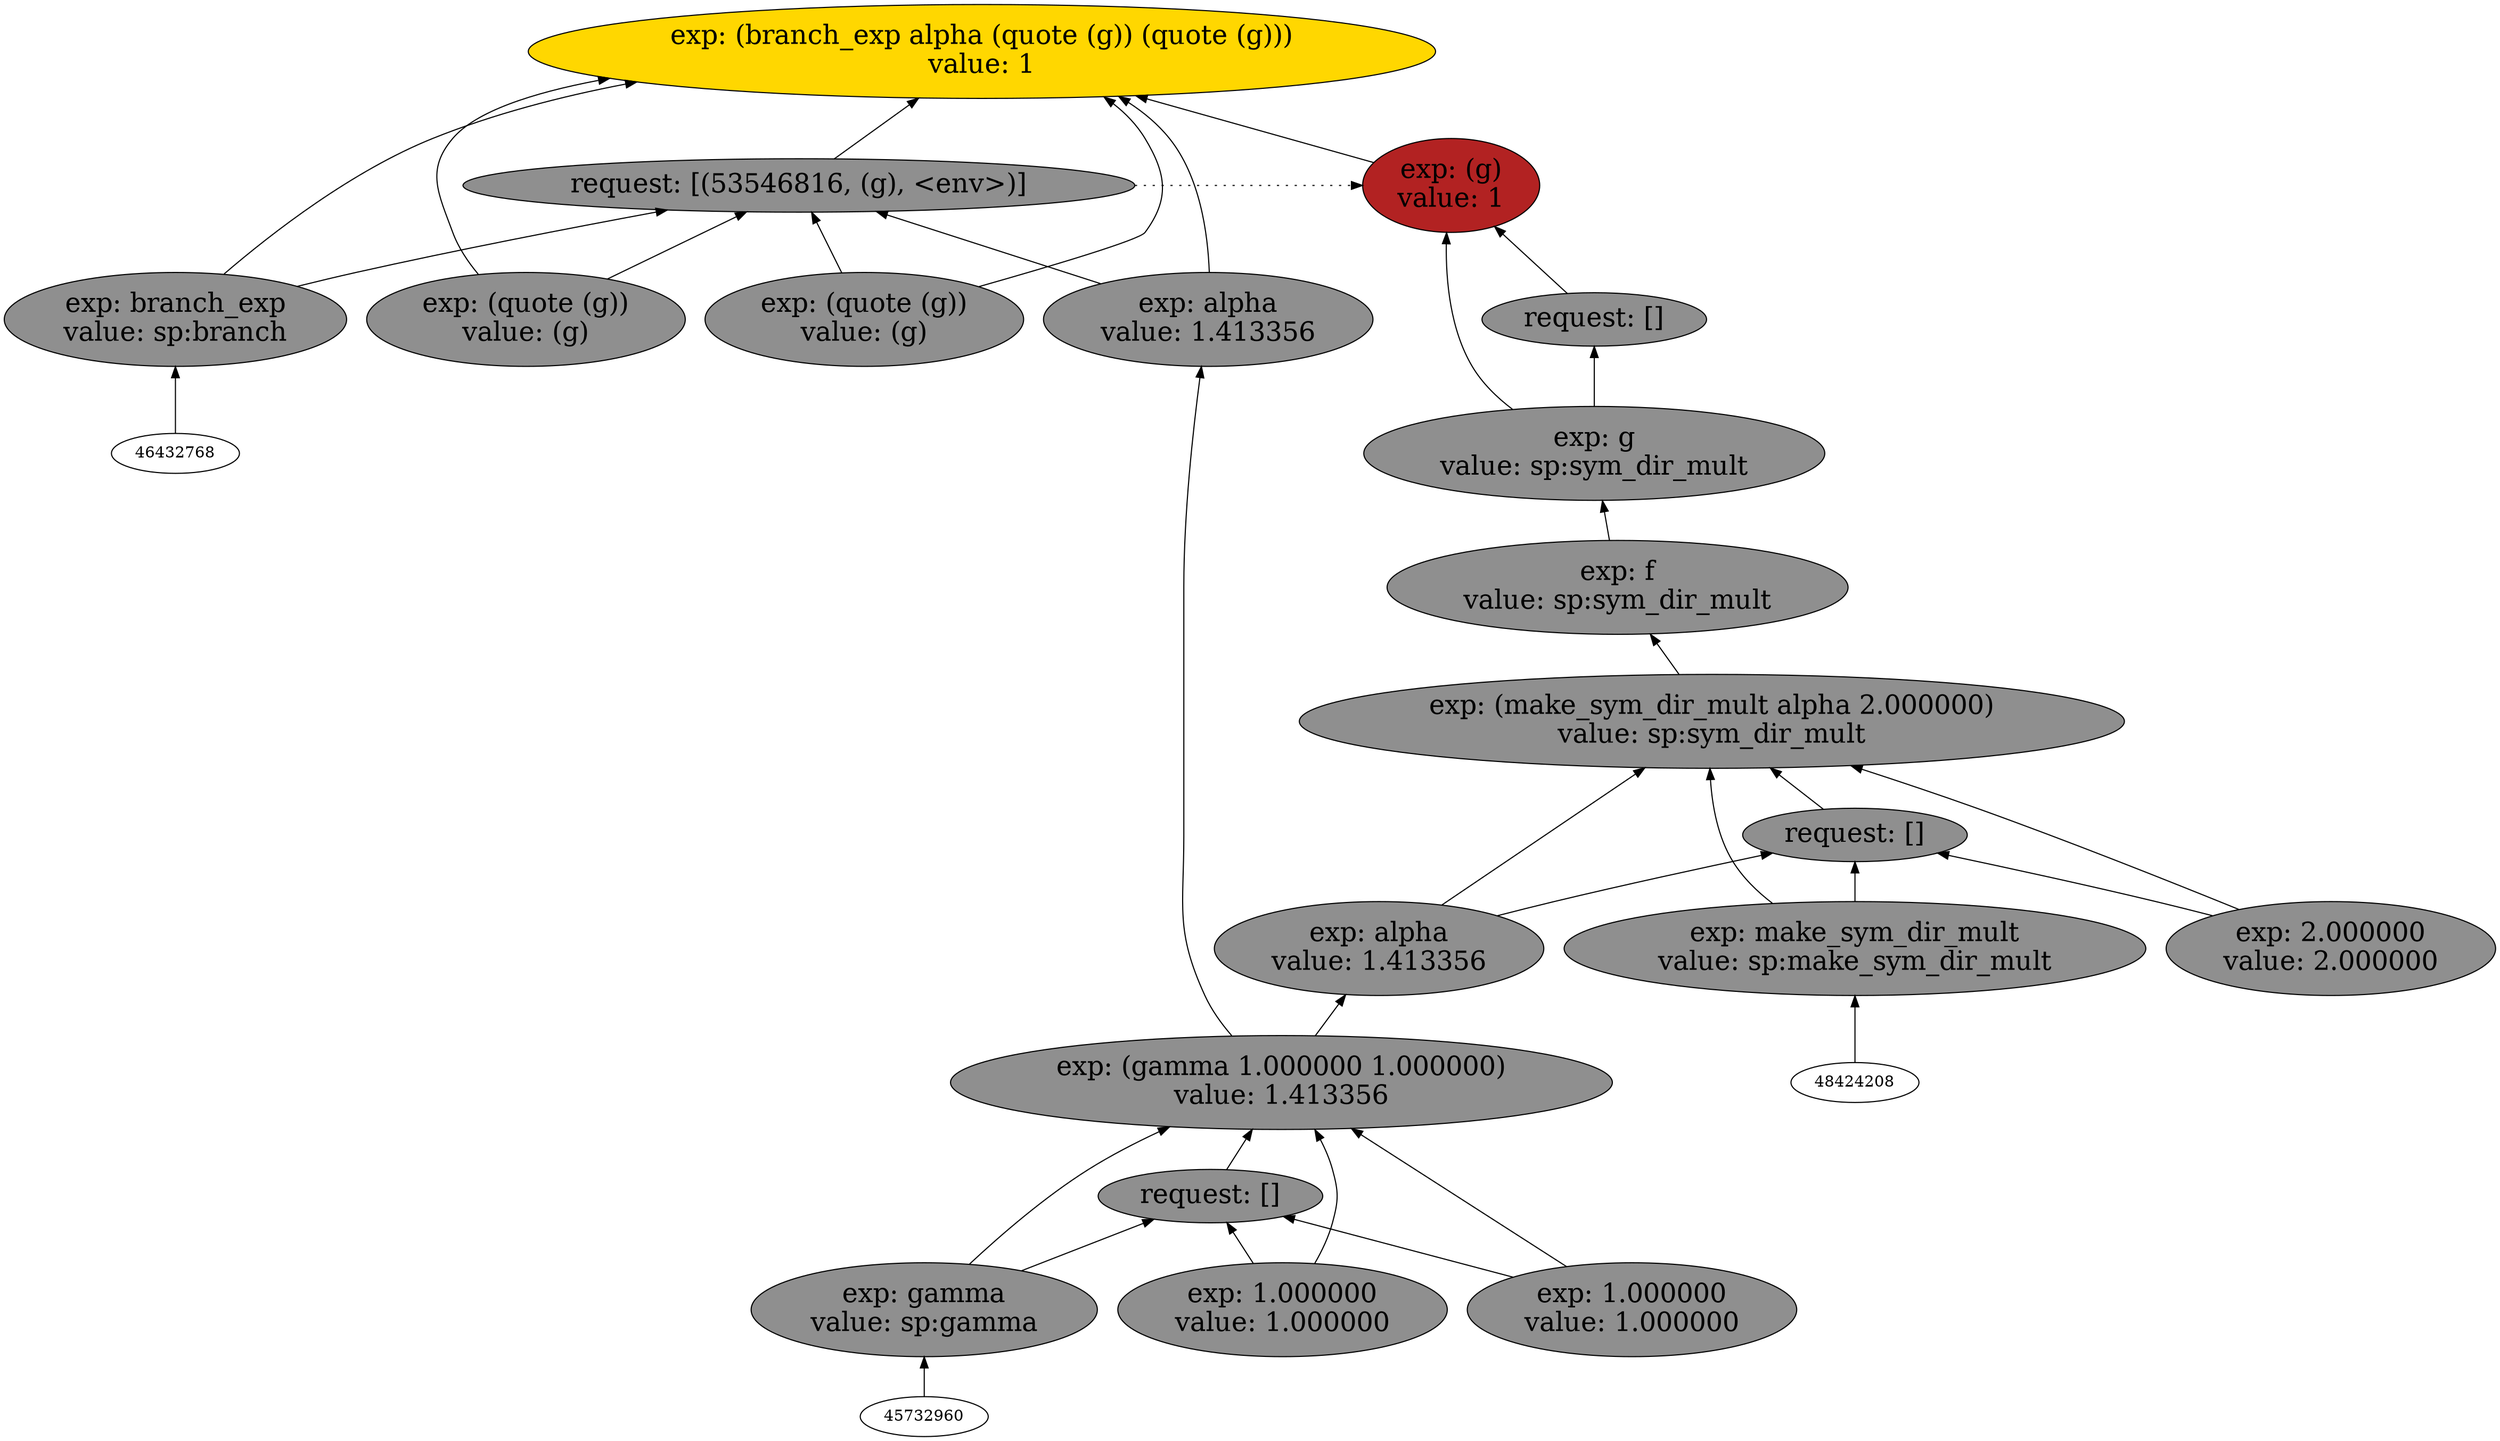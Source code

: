 digraph {
rankdir=BT
fontsize=24
subgraph clster1 {
label="Venture Families"
subgraph clster2 {
label="1"
"52093376"["fillcolor"="grey56" "fontsize"="24" "label"="exp: (gamma 1.000000 1.000000)\nvalue: 1.413356" "shape"="ellipse" "style"="filled" ]
"52055632"["fillcolor"="grey56" "fontsize"="24" "label"="request: []" "shape"="ellipse" "style"="filled" ]
"52544224"["fillcolor"="grey56" "fontsize"="24" "label"="exp: gamma\nvalue: sp:gamma" "shape"="ellipse" "style"="filled" ]
"53241904"["fillcolor"="grey56" "fontsize"="24" "label"="exp: 1.000000\nvalue: 1.000000" "shape"="ellipse" "style"="filled" ]
"51199488"["fillcolor"="grey56" "fontsize"="24" "label"="exp: 1.000000\nvalue: 1.000000" "shape"="ellipse" "style"="filled" ]
}

subgraph clster3 {
label="2"
"44802352"["fillcolor"="grey56" "fontsize"="24" "label"="exp: (make_sym_dir_mult alpha 2.000000)\nvalue: sp:sym_dir_mult" "shape"="ellipse" "style"="filled" ]
"51808576"["fillcolor"="grey56" "fontsize"="24" "label"="request: []" "shape"="ellipse" "style"="filled" ]
"51254864"["fillcolor"="grey56" "fontsize"="24" "label"="exp: make_sym_dir_mult\nvalue: sp:make_sym_dir_mult" "shape"="ellipse" "style"="filled" ]
"51507648"["fillcolor"="grey56" "fontsize"="24" "label"="exp: alpha\nvalue: 1.413356" "shape"="ellipse" "style"="filled" ]
"51110384"["fillcolor"="grey56" "fontsize"="24" "label"="exp: 2.000000\nvalue: 2.000000" "shape"="ellipse" "style"="filled" ]
}

subgraph clster4 {
label="3"
"51311168"["fillcolor"="grey56" "fontsize"="24" "label"="exp: f\nvalue: sp:sym_dir_mult" "shape"="ellipse" "style"="filled" ]
}

subgraph clster5 {
label="4"
"51194512"["fillcolor"="gold" "fontsize"="24" "label"="exp: (branch_exp alpha (quote (g)) (quote (g)))\nvalue: 1" "shape"="ellipse" "style"="filled" ]
"53546816"["fillcolor"="grey56" "fontsize"="24" "label"="request: [(53546816, (g), <env>)]" "shape"="ellipse" "style"="filled" ]
"51481088"["fillcolor"="grey56" "fontsize"="24" "label"="exp: branch_exp\nvalue: sp:branch" "shape"="ellipse" "style"="filled" ]
"53523952"["fillcolor"="grey56" "fontsize"="24" "label"="exp: alpha\nvalue: 1.413356" "shape"="ellipse" "style"="filled" ]
"53551152"["fillcolor"="grey56" "fontsize"="24" "label"="exp: (quote (g))\nvalue: (g)" "shape"="ellipse" "style"="filled" ]
"53544432"["fillcolor"="grey56" "fontsize"="24" "label"="exp: (quote (g))\nvalue: (g)" "shape"="ellipse" "style"="filled" ]
}

}

subgraph clster6 {
label=""
"51810736"["fillcolor"="firebrick" "fontsize"="24" "label"="exp: (g)\nvalue: 1" "shape"="ellipse" "style"="filled" ]
"51358032"["fillcolor"="grey56" "fontsize"="24" "label"="request: []" "shape"="ellipse" "style"="filled" ]
"51082384"["fillcolor"="grey56" "fontsize"="24" "label"="exp: g\nvalue: sp:sym_dir_mult" "shape"="ellipse" "style"="filled" ]
}

"51254864" -> "44802352"["arrowhead"="normal" "color"="black" "constraint"="true" "style"="solid" ]
"51254864" -> "51808576"["arrowhead"="normal" "color"="black" "constraint"="true" "style"="solid" ]
"48424208" -> "51254864"["arrowhead"="normal" "color"="black" "constraint"="true" "style"="solid" ]
"51507648" -> "44802352"["arrowhead"="normal" "color"="black" "constraint"="true" "style"="solid" ]
"51507648" -> "51808576"["arrowhead"="normal" "color"="black" "constraint"="true" "style"="solid" ]
"52093376" -> "51507648"["arrowhead"="normal" "color"="black" "constraint"="true" "style"="solid" ]
"51110384" -> "44802352"["arrowhead"="normal" "color"="black" "constraint"="true" "style"="solid" ]
"51110384" -> "51808576"["arrowhead"="normal" "color"="black" "constraint"="true" "style"="solid" ]
"51808576" -> "44802352"["arrowhead"="normal" "color"="black" "constraint"="true" "style"="solid" ]
"51481088" -> "51194512"["arrowhead"="normal" "color"="black" "constraint"="true" "style"="solid" ]
"51481088" -> "53546816"["arrowhead"="normal" "color"="black" "constraint"="true" "style"="solid" ]
"46432768" -> "51481088"["arrowhead"="normal" "color"="black" "constraint"="true" "style"="solid" ]
"53523952" -> "51194512"["arrowhead"="normal" "color"="black" "constraint"="true" "style"="solid" ]
"53523952" -> "53546816"["arrowhead"="normal" "color"="black" "constraint"="true" "style"="solid" ]
"52093376" -> "53523952"["arrowhead"="normal" "color"="black" "constraint"="true" "style"="solid" ]
"53551152" -> "51194512"["arrowhead"="normal" "color"="black" "constraint"="true" "style"="solid" ]
"53551152" -> "53546816"["arrowhead"="normal" "color"="black" "constraint"="true" "style"="solid" ]
"53544432" -> "51194512"["arrowhead"="normal" "color"="black" "constraint"="true" "style"="solid" ]
"53544432" -> "53546816"["arrowhead"="normal" "color"="black" "constraint"="true" "style"="solid" ]
"53546816" -> "51194512"["arrowhead"="normal" "color"="black" "constraint"="true" "style"="solid" ]
"51810736" -> "51194512"["arrowhead"="normal" "color"="black" "constraint"="true" "style"="solid" ]
"53546816" -> "51810736"["arrowhead"="normal" "color"="black" "constraint"="false" "style"="dotted" ]
"44802352" -> "51311168"["arrowhead"="normal" "color"="black" "constraint"="true" "style"="solid" ]
"51082384" -> "51810736"["arrowhead"="normal" "color"="black" "constraint"="true" "style"="solid" ]
"51082384" -> "51358032"["arrowhead"="normal" "color"="black" "constraint"="true" "style"="solid" ]
"51311168" -> "51082384"["arrowhead"="normal" "color"="black" "constraint"="true" "style"="solid" ]
"51358032" -> "51810736"["arrowhead"="normal" "color"="black" "constraint"="true" "style"="solid" ]
"52544224" -> "52093376"["arrowhead"="normal" "color"="black" "constraint"="true" "style"="solid" ]
"52544224" -> "52055632"["arrowhead"="normal" "color"="black" "constraint"="true" "style"="solid" ]
"45732960" -> "52544224"["arrowhead"="normal" "color"="black" "constraint"="true" "style"="solid" ]
"53241904" -> "52093376"["arrowhead"="normal" "color"="black" "constraint"="true" "style"="solid" ]
"53241904" -> "52055632"["arrowhead"="normal" "color"="black" "constraint"="true" "style"="solid" ]
"51199488" -> "52093376"["arrowhead"="normal" "color"="black" "constraint"="true" "style"="solid" ]
"51199488" -> "52055632"["arrowhead"="normal" "color"="black" "constraint"="true" "style"="solid" ]
"52055632" -> "52093376"["arrowhead"="normal" "color"="black" "constraint"="true" "style"="solid" ]

}